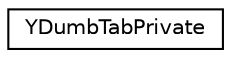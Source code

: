 digraph "Graphical Class Hierarchy"
{
 // LATEX_PDF_SIZE
  edge [fontname="Helvetica",fontsize="10",labelfontname="Helvetica",labelfontsize="10"];
  node [fontname="Helvetica",fontsize="10",shape=record];
  rankdir="LR";
  Node0 [label="YDumbTabPrivate",height=0.2,width=0.4,color="black", fillcolor="white", style="filled",URL="$structYDumbTabPrivate.html",tooltip=" "];
}

